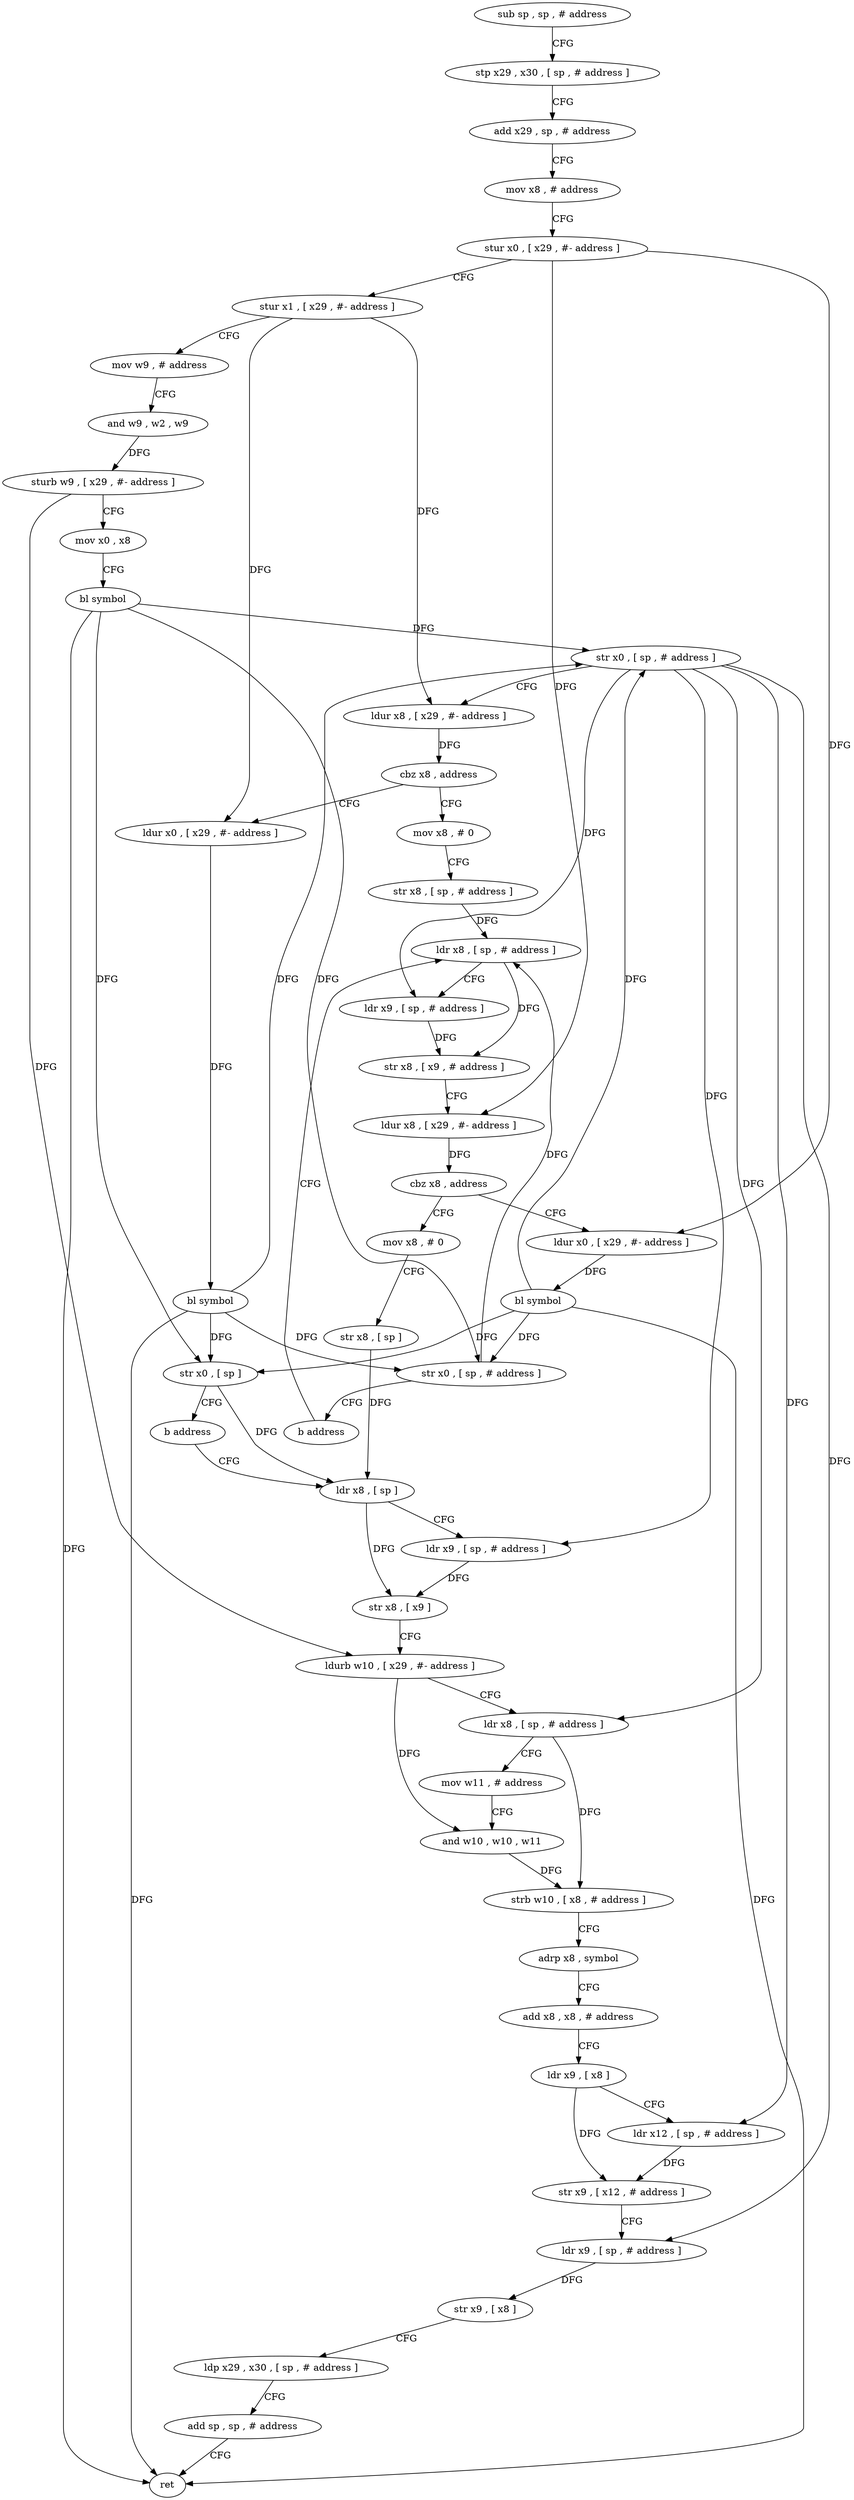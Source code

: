 digraph "func" {
"4219460" [label = "sub sp , sp , # address" ]
"4219464" [label = "stp x29 , x30 , [ sp , # address ]" ]
"4219468" [label = "add x29 , sp , # address" ]
"4219472" [label = "mov x8 , # address" ]
"4219476" [label = "stur x0 , [ x29 , #- address ]" ]
"4219480" [label = "stur x1 , [ x29 , #- address ]" ]
"4219484" [label = "mov w9 , # address" ]
"4219488" [label = "and w9 , w2 , w9" ]
"4219492" [label = "sturb w9 , [ x29 , #- address ]" ]
"4219496" [label = "mov x0 , x8" ]
"4219500" [label = "bl symbol" ]
"4219504" [label = "str x0 , [ sp , # address ]" ]
"4219508" [label = "ldur x8 , [ x29 , #- address ]" ]
"4219512" [label = "cbz x8 , address" ]
"4219532" [label = "mov x8 , # 0" ]
"4219516" [label = "ldur x0 , [ x29 , #- address ]" ]
"4219536" [label = "str x8 , [ sp , # address ]" ]
"4219540" [label = "ldr x8 , [ sp , # address ]" ]
"4219520" [label = "bl symbol" ]
"4219524" [label = "str x0 , [ sp , # address ]" ]
"4219528" [label = "b address" ]
"4219576" [label = "mov x8 , # 0" ]
"4219580" [label = "str x8 , [ sp ]" ]
"4219584" [label = "ldr x8 , [ sp ]" ]
"4219560" [label = "ldur x0 , [ x29 , #- address ]" ]
"4219564" [label = "bl symbol" ]
"4219568" [label = "str x0 , [ sp ]" ]
"4219572" [label = "b address" ]
"4219544" [label = "ldr x9 , [ sp , # address ]" ]
"4219548" [label = "str x8 , [ x9 , # address ]" ]
"4219552" [label = "ldur x8 , [ x29 , #- address ]" ]
"4219556" [label = "cbz x8 , address" ]
"4219588" [label = "ldr x9 , [ sp , # address ]" ]
"4219592" [label = "str x8 , [ x9 ]" ]
"4219596" [label = "ldurb w10 , [ x29 , #- address ]" ]
"4219600" [label = "ldr x8 , [ sp , # address ]" ]
"4219604" [label = "mov w11 , # address" ]
"4219608" [label = "and w10 , w10 , w11" ]
"4219612" [label = "strb w10 , [ x8 , # address ]" ]
"4219616" [label = "adrp x8 , symbol" ]
"4219620" [label = "add x8 , x8 , # address" ]
"4219624" [label = "ldr x9 , [ x8 ]" ]
"4219628" [label = "ldr x12 , [ sp , # address ]" ]
"4219632" [label = "str x9 , [ x12 , # address ]" ]
"4219636" [label = "ldr x9 , [ sp , # address ]" ]
"4219640" [label = "str x9 , [ x8 ]" ]
"4219644" [label = "ldp x29 , x30 , [ sp , # address ]" ]
"4219648" [label = "add sp , sp , # address" ]
"4219652" [label = "ret" ]
"4219460" -> "4219464" [ label = "CFG" ]
"4219464" -> "4219468" [ label = "CFG" ]
"4219468" -> "4219472" [ label = "CFG" ]
"4219472" -> "4219476" [ label = "CFG" ]
"4219476" -> "4219480" [ label = "CFG" ]
"4219476" -> "4219552" [ label = "DFG" ]
"4219476" -> "4219560" [ label = "DFG" ]
"4219480" -> "4219484" [ label = "CFG" ]
"4219480" -> "4219508" [ label = "DFG" ]
"4219480" -> "4219516" [ label = "DFG" ]
"4219484" -> "4219488" [ label = "CFG" ]
"4219488" -> "4219492" [ label = "DFG" ]
"4219492" -> "4219496" [ label = "CFG" ]
"4219492" -> "4219596" [ label = "DFG" ]
"4219496" -> "4219500" [ label = "CFG" ]
"4219500" -> "4219504" [ label = "DFG" ]
"4219500" -> "4219524" [ label = "DFG" ]
"4219500" -> "4219568" [ label = "DFG" ]
"4219500" -> "4219652" [ label = "DFG" ]
"4219504" -> "4219508" [ label = "CFG" ]
"4219504" -> "4219544" [ label = "DFG" ]
"4219504" -> "4219588" [ label = "DFG" ]
"4219504" -> "4219600" [ label = "DFG" ]
"4219504" -> "4219628" [ label = "DFG" ]
"4219504" -> "4219636" [ label = "DFG" ]
"4219508" -> "4219512" [ label = "DFG" ]
"4219512" -> "4219532" [ label = "CFG" ]
"4219512" -> "4219516" [ label = "CFG" ]
"4219532" -> "4219536" [ label = "CFG" ]
"4219516" -> "4219520" [ label = "DFG" ]
"4219536" -> "4219540" [ label = "DFG" ]
"4219540" -> "4219544" [ label = "CFG" ]
"4219540" -> "4219548" [ label = "DFG" ]
"4219520" -> "4219524" [ label = "DFG" ]
"4219520" -> "4219504" [ label = "DFG" ]
"4219520" -> "4219568" [ label = "DFG" ]
"4219520" -> "4219652" [ label = "DFG" ]
"4219524" -> "4219528" [ label = "CFG" ]
"4219524" -> "4219540" [ label = "DFG" ]
"4219528" -> "4219540" [ label = "CFG" ]
"4219576" -> "4219580" [ label = "CFG" ]
"4219580" -> "4219584" [ label = "DFG" ]
"4219584" -> "4219588" [ label = "CFG" ]
"4219584" -> "4219592" [ label = "DFG" ]
"4219560" -> "4219564" [ label = "DFG" ]
"4219564" -> "4219568" [ label = "DFG" ]
"4219564" -> "4219504" [ label = "DFG" ]
"4219564" -> "4219524" [ label = "DFG" ]
"4219564" -> "4219652" [ label = "DFG" ]
"4219568" -> "4219572" [ label = "CFG" ]
"4219568" -> "4219584" [ label = "DFG" ]
"4219572" -> "4219584" [ label = "CFG" ]
"4219544" -> "4219548" [ label = "DFG" ]
"4219548" -> "4219552" [ label = "CFG" ]
"4219552" -> "4219556" [ label = "DFG" ]
"4219556" -> "4219576" [ label = "CFG" ]
"4219556" -> "4219560" [ label = "CFG" ]
"4219588" -> "4219592" [ label = "DFG" ]
"4219592" -> "4219596" [ label = "CFG" ]
"4219596" -> "4219600" [ label = "CFG" ]
"4219596" -> "4219608" [ label = "DFG" ]
"4219600" -> "4219604" [ label = "CFG" ]
"4219600" -> "4219612" [ label = "DFG" ]
"4219604" -> "4219608" [ label = "CFG" ]
"4219608" -> "4219612" [ label = "DFG" ]
"4219612" -> "4219616" [ label = "CFG" ]
"4219616" -> "4219620" [ label = "CFG" ]
"4219620" -> "4219624" [ label = "CFG" ]
"4219624" -> "4219628" [ label = "CFG" ]
"4219624" -> "4219632" [ label = "DFG" ]
"4219628" -> "4219632" [ label = "DFG" ]
"4219632" -> "4219636" [ label = "CFG" ]
"4219636" -> "4219640" [ label = "DFG" ]
"4219640" -> "4219644" [ label = "CFG" ]
"4219644" -> "4219648" [ label = "CFG" ]
"4219648" -> "4219652" [ label = "CFG" ]
}
